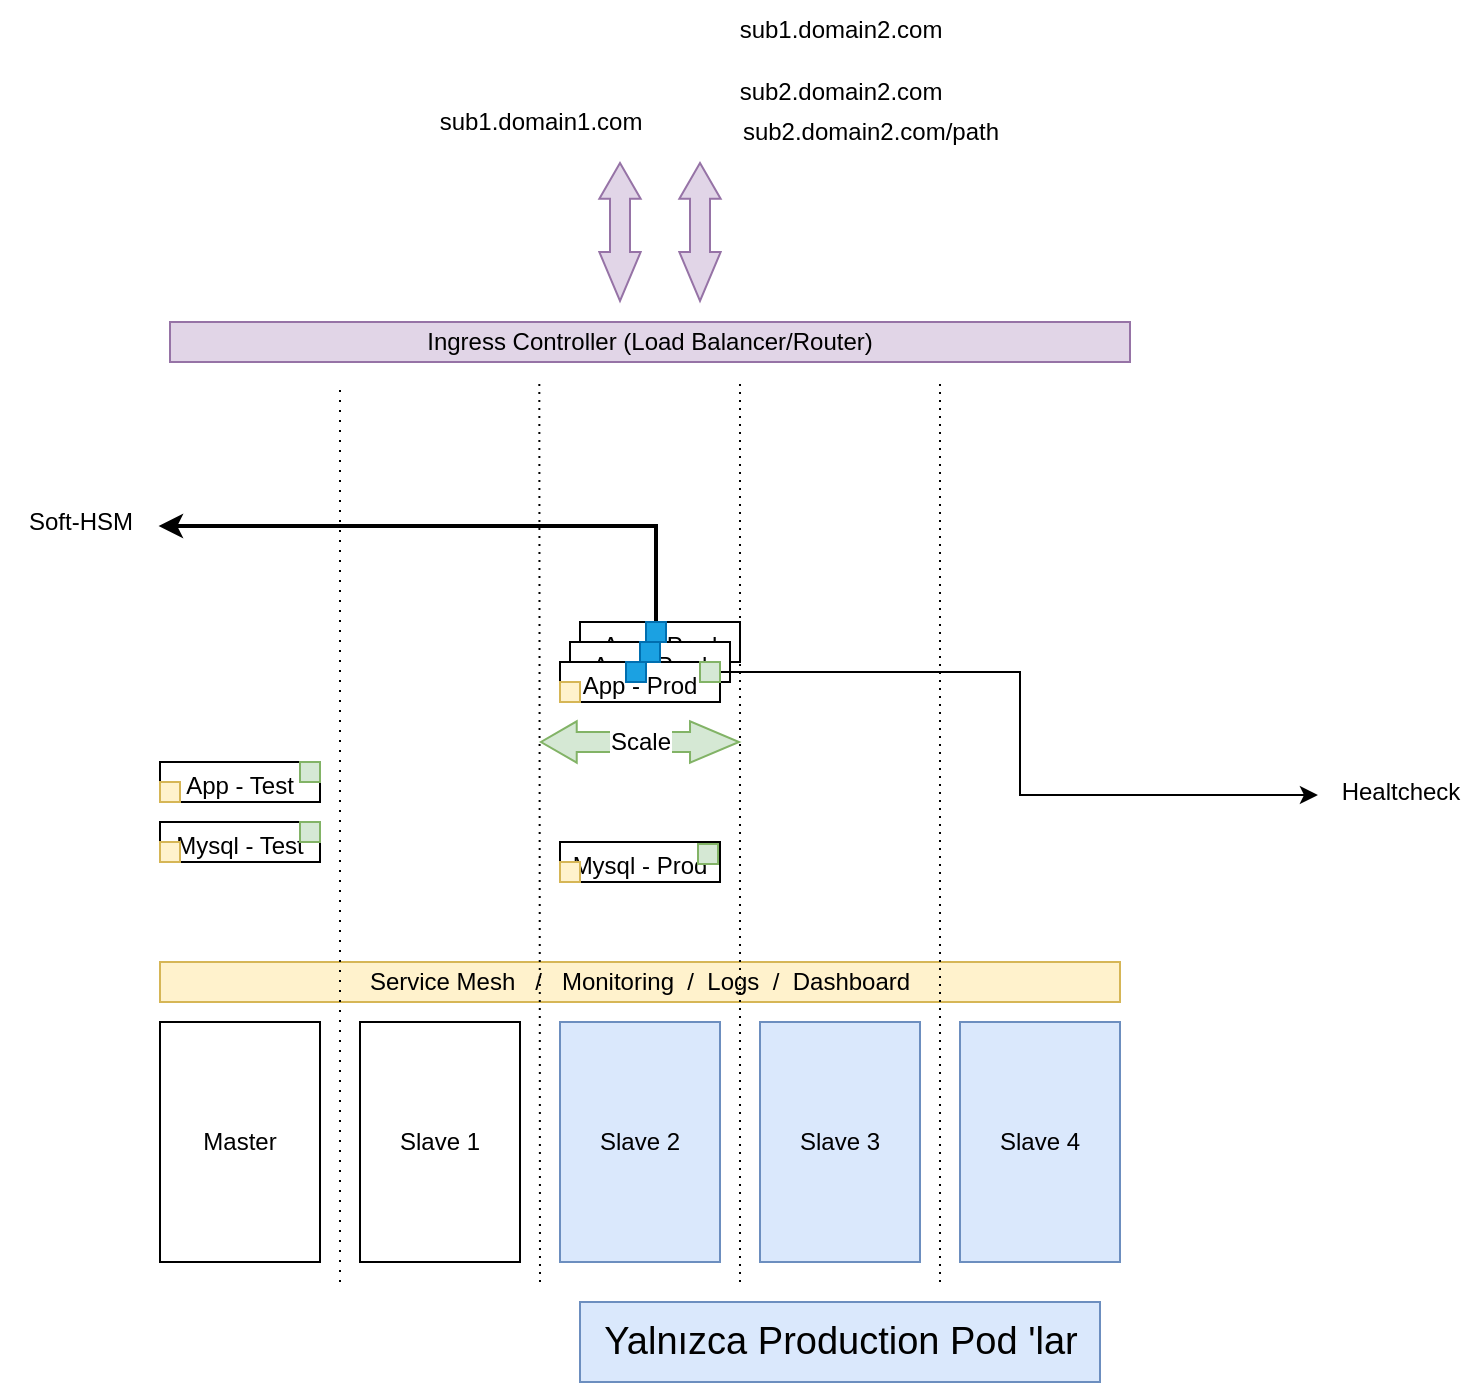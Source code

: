 <mxfile version="20.8.1" type="github">
  <diagram id="_hit5dbg10cEkQHOyQ8z" name="Page-1">
    <mxGraphModel dx="989" dy="1649" grid="1" gridSize="10" guides="1" tooltips="1" connect="1" arrows="1" fold="1" page="1" pageScale="1" pageWidth="850" pageHeight="1100" math="0" shadow="0">
      <root>
        <mxCell id="0" />
        <mxCell id="1" parent="0" />
        <mxCell id="Qa-lKNvNfZP7GKMm4PIT-2" value="Master" style="rounded=0;whiteSpace=wrap;html=1;" vertex="1" parent="1">
          <mxGeometry x="180" y="390" width="80" height="120" as="geometry" />
        </mxCell>
        <mxCell id="Qa-lKNvNfZP7GKMm4PIT-3" value="Slave 1" style="rounded=0;whiteSpace=wrap;html=1;" vertex="1" parent="1">
          <mxGeometry x="280" y="390" width="80" height="120" as="geometry" />
        </mxCell>
        <mxCell id="Qa-lKNvNfZP7GKMm4PIT-5" value="Slave 2" style="rounded=0;whiteSpace=wrap;html=1;fillColor=#dae8fc;strokeColor=#6c8ebf;" vertex="1" parent="1">
          <mxGeometry x="380" y="390" width="80" height="120" as="geometry" />
        </mxCell>
        <mxCell id="Qa-lKNvNfZP7GKMm4PIT-6" value="Slave 3" style="rounded=0;whiteSpace=wrap;html=1;fillColor=#dae8fc;strokeColor=#6c8ebf;" vertex="1" parent="1">
          <mxGeometry x="480" y="390" width="80" height="120" as="geometry" />
        </mxCell>
        <mxCell id="Qa-lKNvNfZP7GKMm4PIT-7" value="Slave 4" style="rounded=0;whiteSpace=wrap;html=1;fillColor=#dae8fc;strokeColor=#6c8ebf;" vertex="1" parent="1">
          <mxGeometry x="580" y="390" width="80" height="120" as="geometry" />
        </mxCell>
        <mxCell id="Qa-lKNvNfZP7GKMm4PIT-8" value="&lt;font style=&quot;font-size: 19px;&quot;&gt;Yalnızca Production Pod &#39;lar&lt;/font&gt;" style="text;html=1;align=center;verticalAlign=middle;resizable=0;points=[];autosize=1;strokeColor=#6c8ebf;fillColor=#dae8fc;" vertex="1" parent="1">
          <mxGeometry x="390" y="530" width="260" height="40" as="geometry" />
        </mxCell>
        <mxCell id="Qa-lKNvNfZP7GKMm4PIT-10" value="&lt;font style=&quot;font-size: 12px;&quot;&gt;Mysql - Test&lt;/font&gt;" style="rounded=0;whiteSpace=wrap;html=1;fontSize=19;" vertex="1" parent="1">
          <mxGeometry x="180" y="290" width="80" height="20" as="geometry" />
        </mxCell>
        <mxCell id="Qa-lKNvNfZP7GKMm4PIT-12" value="&lt;font style=&quot;font-size: 12px;&quot;&gt;App - Prod&lt;/font&gt;" style="rounded=0;whiteSpace=wrap;html=1;fontSize=19;" vertex="1" parent="1">
          <mxGeometry x="390" y="190" width="80" height="20" as="geometry" />
        </mxCell>
        <mxCell id="Qa-lKNvNfZP7GKMm4PIT-14" value="&lt;font style=&quot;font-size: 12px;&quot;&gt;App - Prod&lt;/font&gt;" style="rounded=0;whiteSpace=wrap;html=1;fontSize=19;" vertex="1" parent="1">
          <mxGeometry x="385" y="200" width="80" height="20" as="geometry" />
        </mxCell>
        <mxCell id="Qa-lKNvNfZP7GKMm4PIT-15" value="&lt;font style=&quot;font-size: 12px;&quot;&gt;App - Prod&lt;/font&gt;" style="rounded=0;whiteSpace=wrap;html=1;fontSize=19;" vertex="1" parent="1">
          <mxGeometry x="380" y="210" width="80" height="20" as="geometry" />
        </mxCell>
        <mxCell id="Qa-lKNvNfZP7GKMm4PIT-16" value="&lt;font style=&quot;font-size: 12px;&quot;&gt;Mysql - Prod&lt;/font&gt;" style="rounded=0;whiteSpace=wrap;html=1;fontSize=19;" vertex="1" parent="1">
          <mxGeometry x="380" y="300" width="80" height="20" as="geometry" />
        </mxCell>
        <mxCell id="Qa-lKNvNfZP7GKMm4PIT-17" value="&lt;font style=&quot;font-size: 12px;&quot;&gt;App - Test&lt;/font&gt;" style="rounded=0;whiteSpace=wrap;html=1;fontSize=19;" vertex="1" parent="1">
          <mxGeometry x="180" y="260" width="80" height="20" as="geometry" />
        </mxCell>
        <mxCell id="Qa-lKNvNfZP7GKMm4PIT-19" value="Scale" style="shape=flexArrow;endArrow=classic;startArrow=classic;html=1;rounded=0;fontSize=12;startWidth=9.655;startSize=7.828;endWidth=9.655;endSize=5.621;fillColor=#d5e8d4;strokeColor=#82b366;" edge="1" parent="1">
          <mxGeometry width="100" height="100" relative="1" as="geometry">
            <mxPoint x="470" y="250" as="sourcePoint" />
            <mxPoint x="370" y="250" as="targetPoint" />
          </mxGeometry>
        </mxCell>
        <mxCell id="Qa-lKNvNfZP7GKMm4PIT-20" value="" style="rounded=0;whiteSpace=wrap;html=1;fontSize=12;fillColor=#fff2cc;strokeColor=#d6b656;" vertex="1" parent="1">
          <mxGeometry x="180" y="270" width="10" height="10" as="geometry" />
        </mxCell>
        <mxCell id="Qa-lKNvNfZP7GKMm4PIT-21" value="" style="rounded=0;whiteSpace=wrap;html=1;fontSize=12;fillColor=#fff2cc;strokeColor=#d6b656;" vertex="1" parent="1">
          <mxGeometry x="180" y="300" width="10" height="10" as="geometry" />
        </mxCell>
        <mxCell id="Qa-lKNvNfZP7GKMm4PIT-42" style="edgeStyle=orthogonalEdgeStyle;rounded=0;orthogonalLoop=1;jettySize=auto;html=1;exitX=1;exitY=0.5;exitDx=0;exitDy=0;entryX=-0.013;entryY=0.551;entryDx=0;entryDy=0;entryPerimeter=0;fontSize=12;" edge="1" parent="1" source="Qa-lKNvNfZP7GKMm4PIT-26" target="Qa-lKNvNfZP7GKMm4PIT-41">
          <mxGeometry relative="1" as="geometry" />
        </mxCell>
        <mxCell id="Qa-lKNvNfZP7GKMm4PIT-26" value="" style="rounded=0;whiteSpace=wrap;html=1;fontSize=12;fillColor=#d5e8d4;strokeColor=#82b366;" vertex="1" parent="1">
          <mxGeometry x="450" y="210" width="10" height="10" as="geometry" />
        </mxCell>
        <mxCell id="Qa-lKNvNfZP7GKMm4PIT-27" value="Service Mesh&amp;nbsp; &amp;nbsp;/&amp;nbsp; &amp;nbsp;Monitoring&amp;nbsp; /&amp;nbsp; Logs&amp;nbsp; /&amp;nbsp; Dashboard" style="rounded=0;whiteSpace=wrap;html=1;fontSize=12;fillColor=#fff2cc;strokeColor=#d6b656;" vertex="1" parent="1">
          <mxGeometry x="180" y="360" width="480" height="20" as="geometry" />
        </mxCell>
        <mxCell id="Qa-lKNvNfZP7GKMm4PIT-28" value="" style="rounded=0;whiteSpace=wrap;html=1;fontSize=12;fillColor=#fff2cc;strokeColor=#d6b656;" vertex="1" parent="1">
          <mxGeometry x="380" y="220" width="10" height="10" as="geometry" />
        </mxCell>
        <mxCell id="Qa-lKNvNfZP7GKMm4PIT-29" value="" style="rounded=0;whiteSpace=wrap;html=1;fontSize=12;fillColor=#fff2cc;strokeColor=#d6b656;" vertex="1" parent="1">
          <mxGeometry x="380" y="310" width="10" height="10" as="geometry" />
        </mxCell>
        <mxCell id="Qa-lKNvNfZP7GKMm4PIT-32" value="Ingress Controller (Load Balancer/Router)" style="rounded=0;whiteSpace=wrap;html=1;fontSize=12;fillColor=#e1d5e7;strokeColor=#9673a6;" vertex="1" parent="1">
          <mxGeometry x="185" y="40" width="480" height="20" as="geometry" />
        </mxCell>
        <mxCell id="Qa-lKNvNfZP7GKMm4PIT-33" value="" style="shape=flexArrow;endArrow=classic;startArrow=classic;html=1;rounded=0;fontSize=12;entryX=0.5;entryY=1;entryDx=0;entryDy=0;startWidth=9.655;startSize=7.828;endWidth=9.655;endSize=5.621;fillColor=#e1d5e7;strokeColor=#9673a6;" edge="1" parent="1">
          <mxGeometry width="100" height="100" relative="1" as="geometry">
            <mxPoint x="450" y="30" as="sourcePoint" />
            <mxPoint x="450" y="-40" as="targetPoint" />
          </mxGeometry>
        </mxCell>
        <mxCell id="Qa-lKNvNfZP7GKMm4PIT-34" value="" style="shape=flexArrow;endArrow=classic;startArrow=classic;html=1;rounded=0;fontSize=12;entryX=0.5;entryY=1;entryDx=0;entryDy=0;startWidth=9.655;startSize=7.828;endWidth=9.655;endSize=5.621;fillColor=#e1d5e7;strokeColor=#9673a6;" edge="1" parent="1">
          <mxGeometry width="100" height="100" relative="1" as="geometry">
            <mxPoint x="410" y="30" as="sourcePoint" />
            <mxPoint x="410" y="-40" as="targetPoint" />
          </mxGeometry>
        </mxCell>
        <mxCell id="Qa-lKNvNfZP7GKMm4PIT-36" value="sub1.domain1.com" style="text;html=1;align=center;verticalAlign=middle;resizable=0;points=[];autosize=1;strokeColor=none;fillColor=none;fontSize=12;" vertex="1" parent="1">
          <mxGeometry x="310" y="-75" width="120" height="30" as="geometry" />
        </mxCell>
        <mxCell id="Qa-lKNvNfZP7GKMm4PIT-37" value="sub1.domain2.com" style="text;html=1;align=center;verticalAlign=middle;resizable=0;points=[];autosize=1;strokeColor=none;fillColor=none;fontSize=12;" vertex="1" parent="1">
          <mxGeometry x="460" y="-121" width="120" height="30" as="geometry" />
        </mxCell>
        <mxCell id="Qa-lKNvNfZP7GKMm4PIT-38" value="sub2.domain2.com" style="text;html=1;align=center;verticalAlign=middle;resizable=0;points=[];autosize=1;strokeColor=none;fillColor=none;fontSize=12;" vertex="1" parent="1">
          <mxGeometry x="460" y="-90" width="120" height="30" as="geometry" />
        </mxCell>
        <mxCell id="Qa-lKNvNfZP7GKMm4PIT-39" value="sub2.domain2.com/path" style="text;html=1;align=center;verticalAlign=middle;resizable=0;points=[];autosize=1;strokeColor=none;fillColor=none;fontSize=12;" vertex="1" parent="1">
          <mxGeometry x="460" y="-70" width="150" height="30" as="geometry" />
        </mxCell>
        <mxCell id="Qa-lKNvNfZP7GKMm4PIT-41" value="Healtcheck" style="text;html=1;align=center;verticalAlign=middle;resizable=0;points=[];autosize=1;strokeColor=none;fillColor=none;fontSize=12;" vertex="1" parent="1">
          <mxGeometry x="760" y="260" width="80" height="30" as="geometry" />
        </mxCell>
        <mxCell id="Qa-lKNvNfZP7GKMm4PIT-43" value="" style="rounded=0;whiteSpace=wrap;html=1;fontSize=12;fillColor=#d5e8d4;strokeColor=#82b366;" vertex="1" parent="1">
          <mxGeometry x="449" y="301" width="10" height="10" as="geometry" />
        </mxCell>
        <mxCell id="Qa-lKNvNfZP7GKMm4PIT-44" value="" style="endArrow=none;dashed=1;html=1;strokeWidth=1;rounded=0;fontSize=12;dashPattern=1 4;" edge="1" parent="1">
          <mxGeometry width="50" height="50" relative="1" as="geometry">
            <mxPoint x="270" y="520" as="sourcePoint" />
            <mxPoint x="270" y="70" as="targetPoint" />
          </mxGeometry>
        </mxCell>
        <mxCell id="Qa-lKNvNfZP7GKMm4PIT-45" value="" style="endArrow=none;dashed=1;html=1;dashPattern=1 3;strokeWidth=1;rounded=0;fontSize=12;" edge="1" parent="1">
          <mxGeometry width="50" height="50" relative="1" as="geometry">
            <mxPoint x="370" y="520" as="sourcePoint" />
            <mxPoint x="369.66" y="70.0" as="targetPoint" />
          </mxGeometry>
        </mxCell>
        <mxCell id="Qa-lKNvNfZP7GKMm4PIT-46" value="" style="endArrow=none;dashed=1;html=1;dashPattern=1 3;strokeWidth=1;rounded=0;fontSize=12;" edge="1" parent="1">
          <mxGeometry width="50" height="50" relative="1" as="geometry">
            <mxPoint x="470" y="520" as="sourcePoint" />
            <mxPoint x="470" y="70.0" as="targetPoint" />
          </mxGeometry>
        </mxCell>
        <mxCell id="Qa-lKNvNfZP7GKMm4PIT-47" value="" style="endArrow=none;dashed=1;html=1;dashPattern=1 3;strokeWidth=1;rounded=0;fontSize=12;" edge="1" parent="1">
          <mxGeometry width="50" height="50" relative="1" as="geometry">
            <mxPoint x="570" y="520" as="sourcePoint" />
            <mxPoint x="570" y="70.0" as="targetPoint" />
          </mxGeometry>
        </mxCell>
        <mxCell id="Qa-lKNvNfZP7GKMm4PIT-50" value="" style="rounded=0;whiteSpace=wrap;html=1;fontSize=12;fillColor=#d5e8d4;strokeColor=#82b366;" vertex="1" parent="1">
          <mxGeometry x="250" y="260" width="10" height="10" as="geometry" />
        </mxCell>
        <mxCell id="Qa-lKNvNfZP7GKMm4PIT-51" value="" style="rounded=0;whiteSpace=wrap;html=1;fontSize=12;fillColor=#d5e8d4;strokeColor=#82b366;" vertex="1" parent="1">
          <mxGeometry x="250" y="290" width="10" height="10" as="geometry" />
        </mxCell>
        <mxCell id="Qa-lKNvNfZP7GKMm4PIT-54" value="" style="rounded=0;whiteSpace=wrap;html=1;fontSize=12;fillColor=#1ba1e2;strokeColor=#006EAF;fontColor=#ffffff;" vertex="1" parent="1">
          <mxGeometry x="413" y="210" width="10" height="10" as="geometry" />
        </mxCell>
        <mxCell id="Qa-lKNvNfZP7GKMm4PIT-55" value="" style="rounded=0;whiteSpace=wrap;html=1;fontSize=12;fillColor=#1ba1e2;strokeColor=#006EAF;fontColor=#ffffff;" vertex="1" parent="1">
          <mxGeometry x="420" y="200" width="10" height="10" as="geometry" />
        </mxCell>
        <mxCell id="Qa-lKNvNfZP7GKMm4PIT-59" style="edgeStyle=orthogonalEdgeStyle;rounded=0;orthogonalLoop=1;jettySize=auto;html=1;exitX=0.5;exitY=0;exitDx=0;exitDy=0;entryX=0.991;entryY=0.568;entryDx=0;entryDy=0;entryPerimeter=0;strokeWidth=2;fontSize=12;" edge="1" parent="1" source="Qa-lKNvNfZP7GKMm4PIT-56" target="Qa-lKNvNfZP7GKMm4PIT-57">
          <mxGeometry relative="1" as="geometry" />
        </mxCell>
        <mxCell id="Qa-lKNvNfZP7GKMm4PIT-56" value="" style="rounded=0;whiteSpace=wrap;html=1;fontSize=12;fillColor=#1ba1e2;strokeColor=#006EAF;fontColor=#ffffff;" vertex="1" parent="1">
          <mxGeometry x="423" y="190" width="10" height="10" as="geometry" />
        </mxCell>
        <mxCell id="Qa-lKNvNfZP7GKMm4PIT-57" value="Soft-HSM" style="text;html=1;align=center;verticalAlign=middle;resizable=0;points=[];autosize=1;strokeColor=none;fillColor=none;fontSize=12;" vertex="1" parent="1">
          <mxGeometry x="100" y="125" width="80" height="30" as="geometry" />
        </mxCell>
      </root>
    </mxGraphModel>
  </diagram>
</mxfile>
